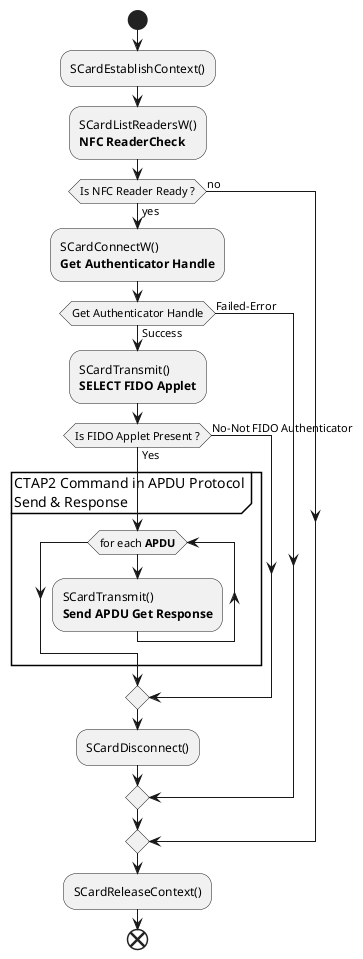 @startuml
start
:SCardEstablishContext();

:SCardListReadersW()
**NFC ReaderCheck**;

if (Is NFC Reader Ready ?) then (yes)

    :SCardConnectW()
    **Get Authenticator Handle**;

    if (Get Authenticator Handle) then (Success)

        :SCardTransmit()
        **SELECT FIDO Applet**;

        if (Is FIDO Applet Present ?) then (Yes)
            partition "CTAP2 Command in APDU Protocol\nSend & Response" {
                while (for each **APDU**)
                    :SCardTransmit()
                    **Send APDU Get Response**;
                endwhile
            }
        else (No-Not FIDO Authenticator)
        endif

        :SCardDisconnect();
    else (Failed-Error)
    endif
else (no)    
endif

:SCardReleaseContext();
end
@enduml